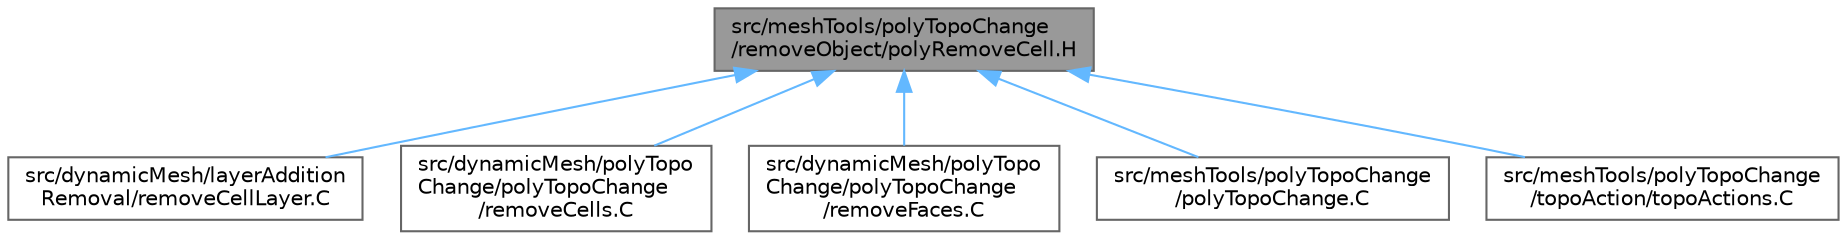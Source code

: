 digraph "src/meshTools/polyTopoChange/removeObject/polyRemoveCell.H"
{
 // LATEX_PDF_SIZE
  bgcolor="transparent";
  edge [fontname=Helvetica,fontsize=10,labelfontname=Helvetica,labelfontsize=10];
  node [fontname=Helvetica,fontsize=10,shape=box,height=0.2,width=0.4];
  Node1 [id="Node000001",label="src/meshTools/polyTopoChange\l/removeObject/polyRemoveCell.H",height=0.2,width=0.4,color="gray40", fillcolor="grey60", style="filled", fontcolor="black",tooltip=" "];
  Node1 -> Node2 [id="edge1_Node000001_Node000002",dir="back",color="steelblue1",style="solid",tooltip=" "];
  Node2 [id="Node000002",label="src/dynamicMesh/layerAddition\lRemoval/removeCellLayer.C",height=0.2,width=0.4,color="grey40", fillcolor="white", style="filled",URL="$removeCellLayer_8C.html",tooltip=" "];
  Node1 -> Node3 [id="edge2_Node000001_Node000003",dir="back",color="steelblue1",style="solid",tooltip=" "];
  Node3 [id="Node000003",label="src/dynamicMesh/polyTopo\lChange/polyTopoChange\l/removeCells.C",height=0.2,width=0.4,color="grey40", fillcolor="white", style="filled",URL="$removeCells_8C.html",tooltip=" "];
  Node1 -> Node4 [id="edge3_Node000001_Node000004",dir="back",color="steelblue1",style="solid",tooltip=" "];
  Node4 [id="Node000004",label="src/dynamicMesh/polyTopo\lChange/polyTopoChange\l/removeFaces.C",height=0.2,width=0.4,color="grey40", fillcolor="white", style="filled",URL="$src_2dynamicMesh_2polyTopoChange_2polyTopoChange_2removeFaces_8C.html",tooltip=" "];
  Node1 -> Node5 [id="edge4_Node000001_Node000005",dir="back",color="steelblue1",style="solid",tooltip=" "];
  Node5 [id="Node000005",label="src/meshTools/polyTopoChange\l/polyTopoChange.C",height=0.2,width=0.4,color="grey40", fillcolor="white", style="filled",URL="$polyTopoChange_8C.html",tooltip=" "];
  Node1 -> Node6 [id="edge5_Node000001_Node000006",dir="back",color="steelblue1",style="solid",tooltip=" "];
  Node6 [id="Node000006",label="src/meshTools/polyTopoChange\l/topoAction/topoActions.C",height=0.2,width=0.4,color="grey40", fillcolor="white", style="filled",URL="$topoActions_8C.html",tooltip=" "];
}
